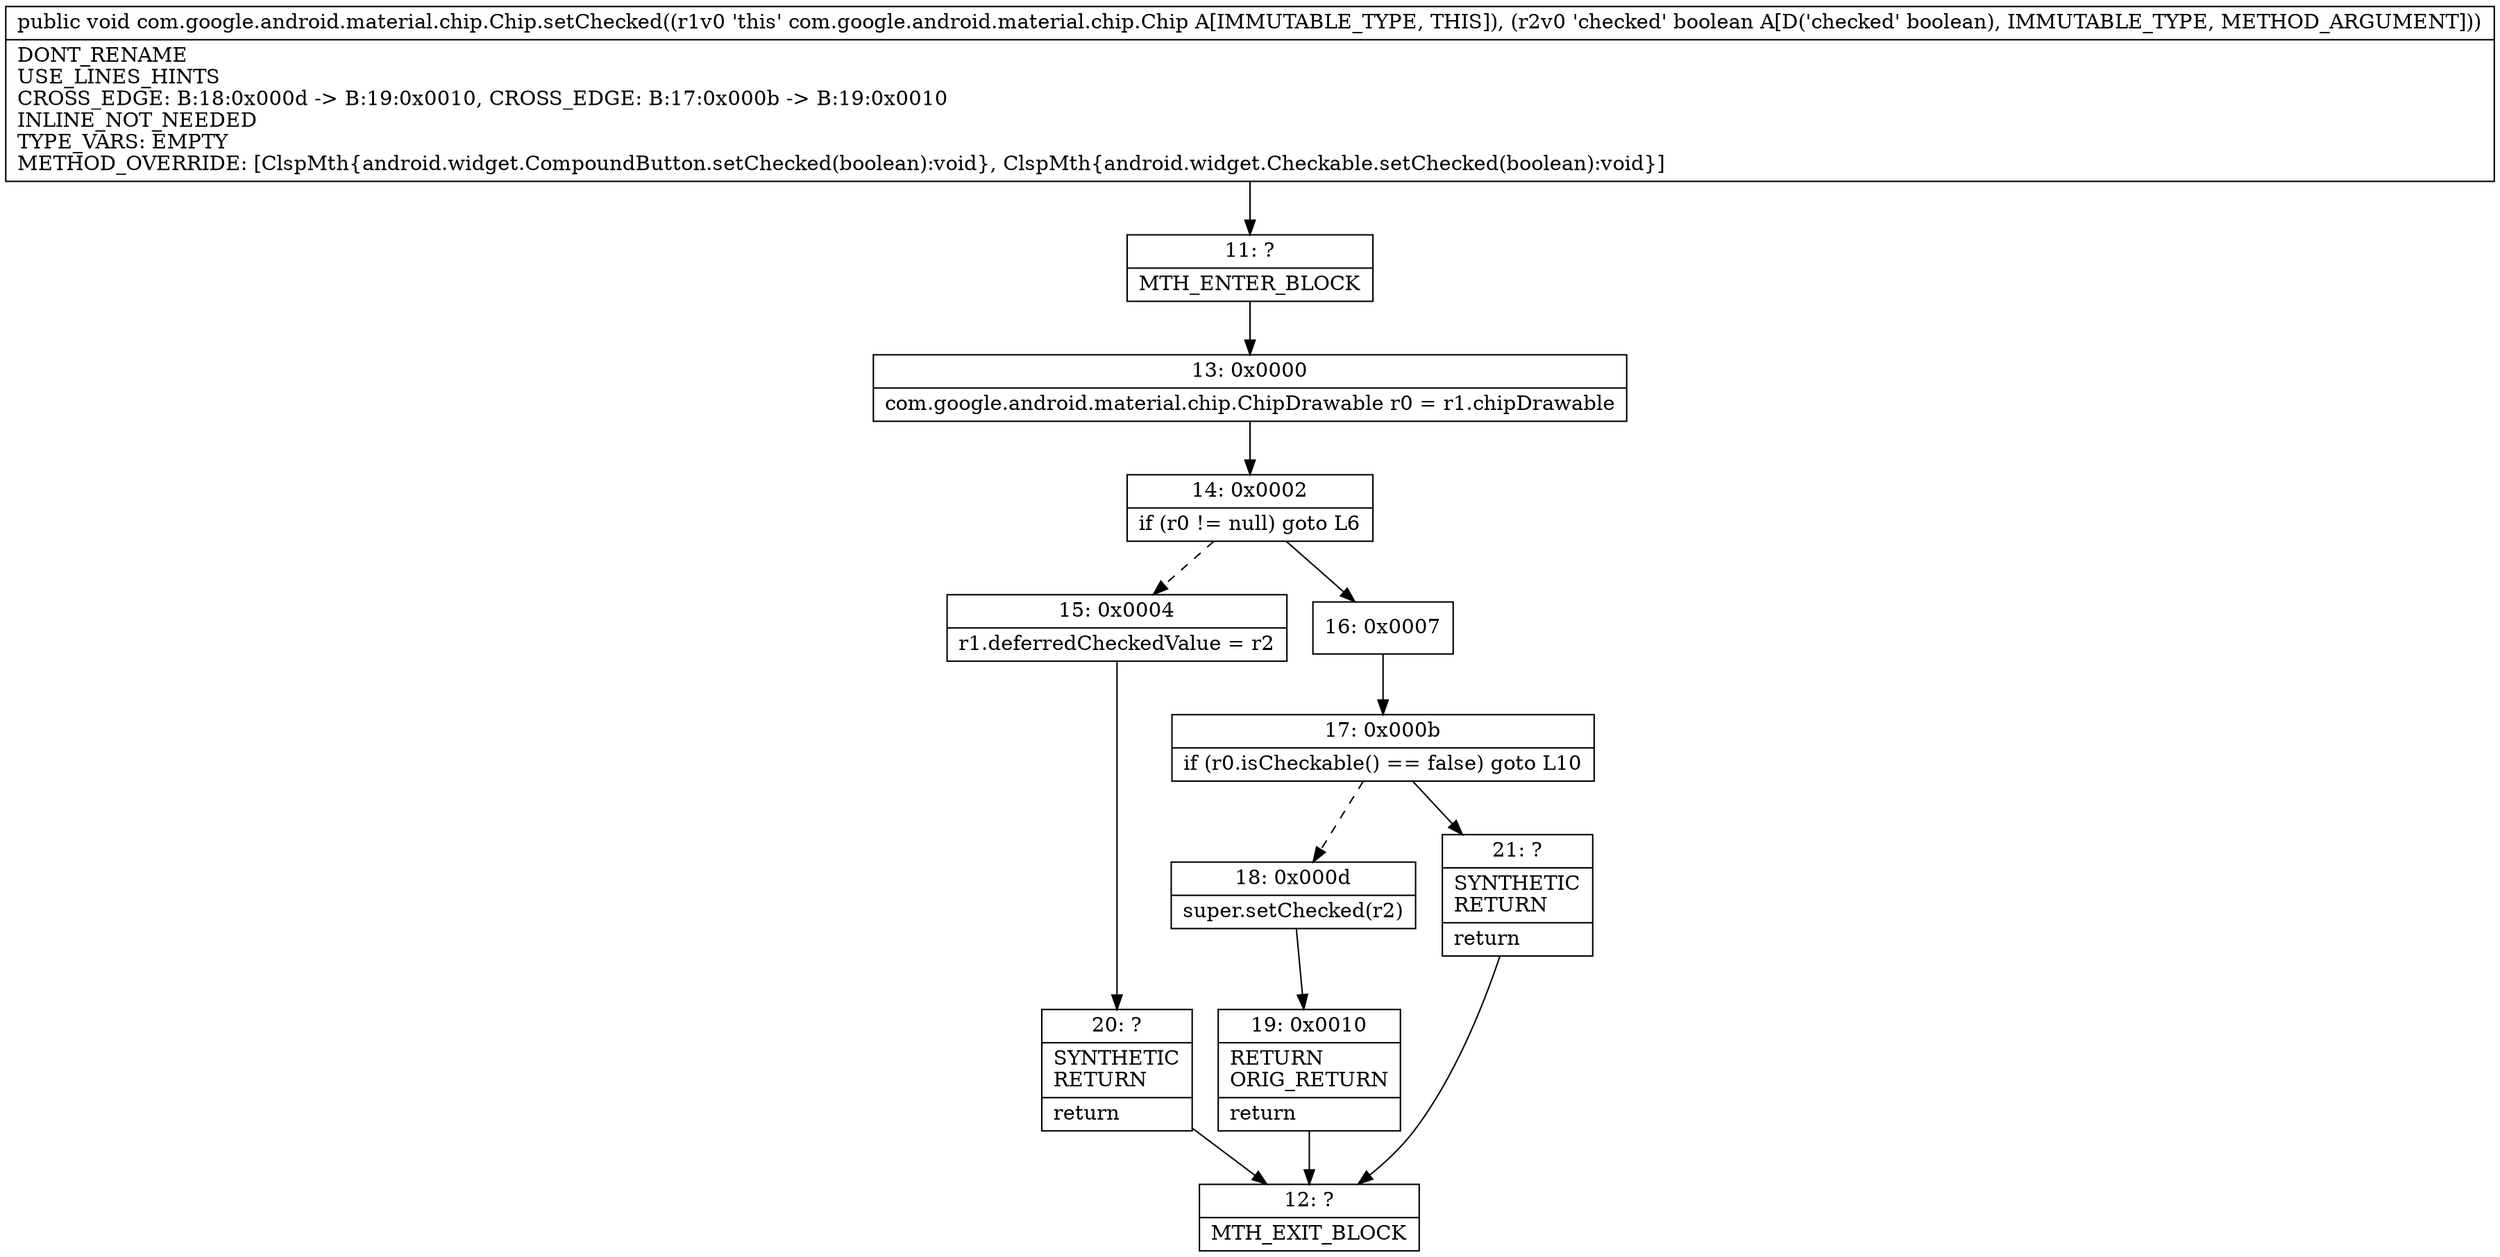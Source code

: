 digraph "CFG forcom.google.android.material.chip.Chip.setChecked(Z)V" {
Node_11 [shape=record,label="{11\:\ ?|MTH_ENTER_BLOCK\l}"];
Node_13 [shape=record,label="{13\:\ 0x0000|com.google.android.material.chip.ChipDrawable r0 = r1.chipDrawable\l}"];
Node_14 [shape=record,label="{14\:\ 0x0002|if (r0 != null) goto L6\l}"];
Node_15 [shape=record,label="{15\:\ 0x0004|r1.deferredCheckedValue = r2\l}"];
Node_20 [shape=record,label="{20\:\ ?|SYNTHETIC\lRETURN\l|return\l}"];
Node_12 [shape=record,label="{12\:\ ?|MTH_EXIT_BLOCK\l}"];
Node_16 [shape=record,label="{16\:\ 0x0007}"];
Node_17 [shape=record,label="{17\:\ 0x000b|if (r0.isCheckable() == false) goto L10\l}"];
Node_18 [shape=record,label="{18\:\ 0x000d|super.setChecked(r2)\l}"];
Node_19 [shape=record,label="{19\:\ 0x0010|RETURN\lORIG_RETURN\l|return\l}"];
Node_21 [shape=record,label="{21\:\ ?|SYNTHETIC\lRETURN\l|return\l}"];
MethodNode[shape=record,label="{public void com.google.android.material.chip.Chip.setChecked((r1v0 'this' com.google.android.material.chip.Chip A[IMMUTABLE_TYPE, THIS]), (r2v0 'checked' boolean A[D('checked' boolean), IMMUTABLE_TYPE, METHOD_ARGUMENT]))  | DONT_RENAME\lUSE_LINES_HINTS\lCROSS_EDGE: B:18:0x000d \-\> B:19:0x0010, CROSS_EDGE: B:17:0x000b \-\> B:19:0x0010\lINLINE_NOT_NEEDED\lTYPE_VARS: EMPTY\lMETHOD_OVERRIDE: [ClspMth\{android.widget.CompoundButton.setChecked(boolean):void\}, ClspMth\{android.widget.Checkable.setChecked(boolean):void\}]\l}"];
MethodNode -> Node_11;Node_11 -> Node_13;
Node_13 -> Node_14;
Node_14 -> Node_15[style=dashed];
Node_14 -> Node_16;
Node_15 -> Node_20;
Node_20 -> Node_12;
Node_16 -> Node_17;
Node_17 -> Node_18[style=dashed];
Node_17 -> Node_21;
Node_18 -> Node_19;
Node_19 -> Node_12;
Node_21 -> Node_12;
}


